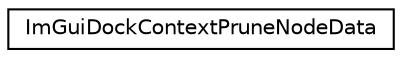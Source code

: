 digraph "Graphical Class Hierarchy"
{
 // LATEX_PDF_SIZE
  edge [fontname="Helvetica",fontsize="10",labelfontname="Helvetica",labelfontsize="10"];
  node [fontname="Helvetica",fontsize="10",shape=record];
  rankdir="LR";
  Node0 [label="ImGuiDockContextPruneNodeData",height=0.2,width=0.4,color="black", fillcolor="white", style="filled",URL="$structImGuiDockContextPruneNodeData.html",tooltip=" "];
}
